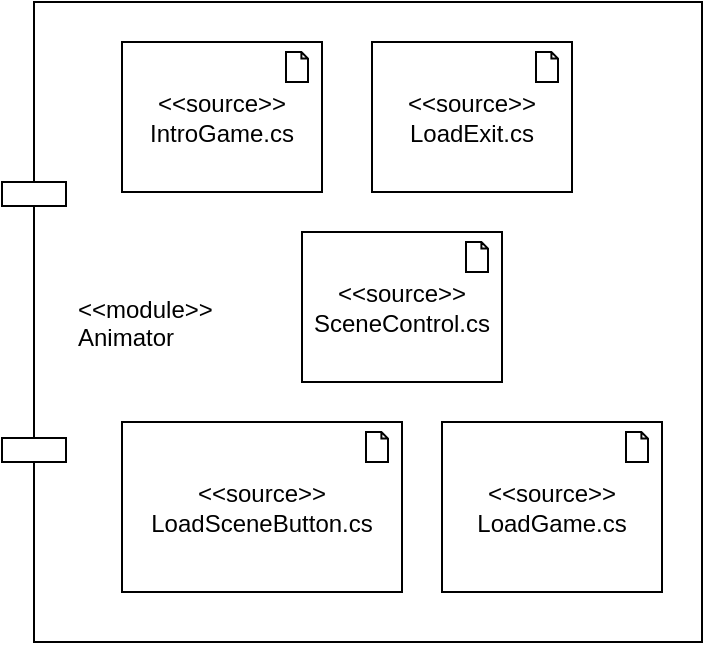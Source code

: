 <mxfile version="12.1.4" type="device" pages="1"><diagram id="ApSZpCxvYskE-ReW1Nhw" name="Page-1"><mxGraphModel dx="1005" dy="493" grid="1" gridSize="10" guides="1" tooltips="1" connect="1" arrows="1" fold="1" page="1" pageScale="1" pageWidth="850" pageHeight="1100" math="0" shadow="0"><root><mxCell id="0"/><mxCell id="1" parent="0"/><mxCell id="yt_TXV9oLms6KYk4RMP8-28" value="&lt;&lt;module&gt;&gt;&#10;Animator" style="shape=component;align=left;spacingLeft=36;" parent="1" vertex="1"><mxGeometry x="50" y="320" width="350" height="320" as="geometry"/></mxCell><mxCell id="TTeNNiDKFs1N92Qm9GuE-9" value="&amp;lt;&amp;lt;source&amp;gt;&amp;gt;&lt;br&gt;LoadSceneButton.cs" style="html=1;outlineConnect=0;whiteSpace=wrap;shape=mxgraph.archimate.application;appType=artifact" vertex="1" parent="1"><mxGeometry x="110" y="530" width="140" height="85" as="geometry"/></mxCell><mxCell id="TTeNNiDKFs1N92Qm9GuE-10" value="&amp;lt;&amp;lt;source&amp;gt;&amp;gt;&lt;br&gt;IntroGame.cs" style="html=1;outlineConnect=0;whiteSpace=wrap;shape=mxgraph.archimate.application;appType=artifact" vertex="1" parent="1"><mxGeometry x="110" y="340" width="100" height="75" as="geometry"/></mxCell><mxCell id="TTeNNiDKFs1N92Qm9GuE-18" value="&amp;lt;&amp;lt;source&amp;gt;&amp;gt;&lt;br&gt;SceneControl.cs" style="html=1;outlineConnect=0;whiteSpace=wrap;shape=mxgraph.archimate.application;appType=artifact" vertex="1" parent="1"><mxGeometry x="200" y="435" width="100" height="75" as="geometry"/></mxCell><mxCell id="TTeNNiDKFs1N92Qm9GuE-19" value="&amp;lt;&amp;lt;source&amp;gt;&amp;gt;&lt;br&gt;LoadGame.cs" style="html=1;outlineConnect=0;whiteSpace=wrap;shape=mxgraph.archimate.application;appType=artifact" vertex="1" parent="1"><mxGeometry x="270" y="530" width="110" height="85" as="geometry"/></mxCell><mxCell id="TTeNNiDKFs1N92Qm9GuE-20" value="&amp;lt;&amp;lt;source&amp;gt;&amp;gt;&lt;br&gt;LoadExit.cs" style="html=1;outlineConnect=0;whiteSpace=wrap;shape=mxgraph.archimate.application;appType=artifact" vertex="1" parent="1"><mxGeometry x="235" y="340" width="100" height="75" as="geometry"/></mxCell></root></mxGraphModel></diagram></mxfile>